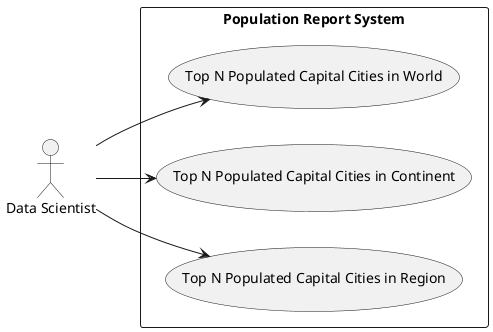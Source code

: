 @startuml
left to right direction
actor "Data Scientist" as DS

rectangle "Population Report System" {
  usecase "Top N Populated Capital Cities in World" as UC20
  usecase "Top N Populated Capital Cities in Continent" as UC21
  usecase "Top N Populated Capital Cities in Region" as UC22
}

DS --> UC20
DS --> UC21
DS --> UC22

@enduml
